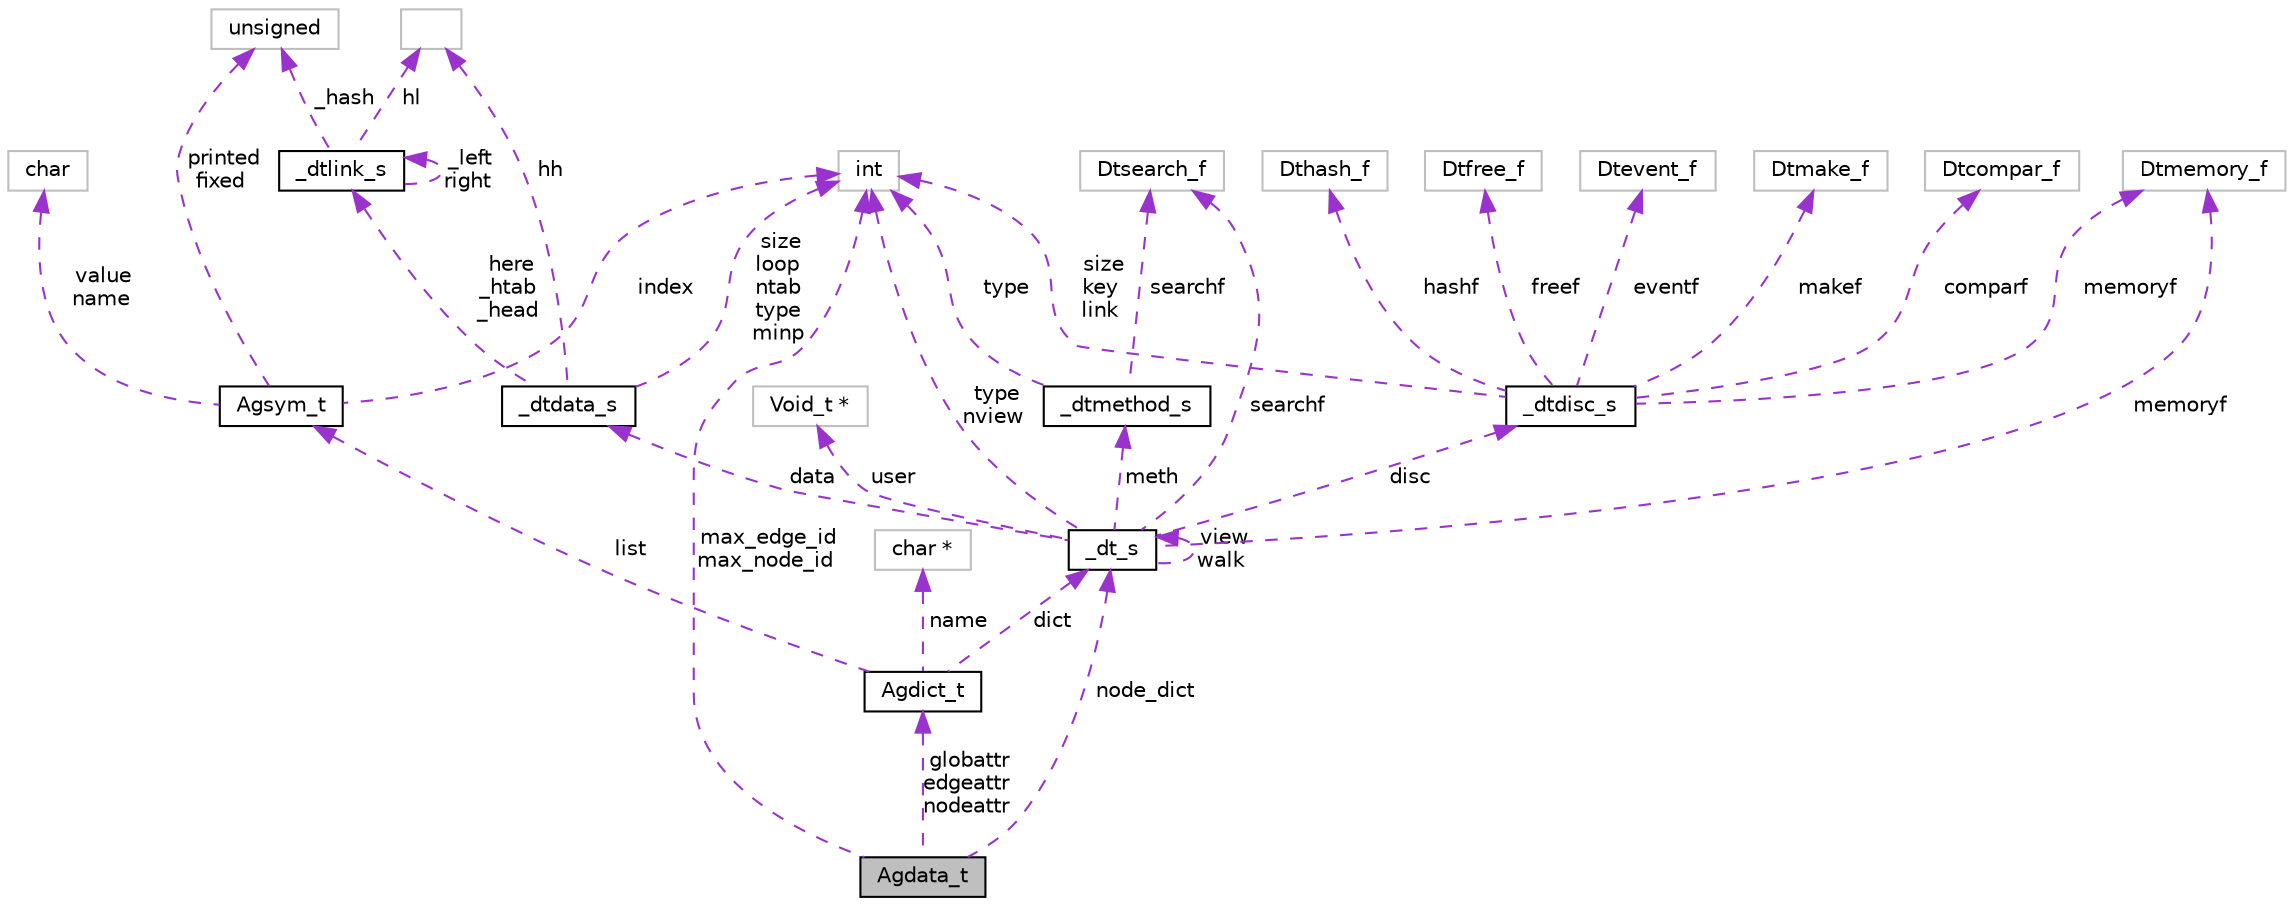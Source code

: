 digraph "Agdata_t"
{
  bgcolor="transparent";
  edge [fontname="Helvetica",fontsize="10",labelfontname="Helvetica",labelfontsize="10"];
  node [fontname="Helvetica",fontsize="10",shape=record];
  Node1 [label="Agdata_t",height=0.2,width=0.4,color="black", fillcolor="grey75", style="filled", fontcolor="black"];
  Node2 -> Node1 [dir="back",color="darkorchid3",fontsize="10",style="dashed",label=" globattr\nedgeattr\nnodeattr" ,fontname="Helvetica"];
  Node2 [label="Agdict_t",height=0.2,width=0.4,color="black",URL="$structAgdict__t.html"];
  Node3 -> Node2 [dir="back",color="darkorchid3",fontsize="10",style="dashed",label=" list" ,fontname="Helvetica"];
  Node3 [label="Agsym_t",height=0.2,width=0.4,color="black",URL="$structAgsym__t.html"];
  Node4 -> Node3 [dir="back",color="darkorchid3",fontsize="10",style="dashed",label=" value\nname" ,fontname="Helvetica"];
  Node4 [label="char",height=0.2,width=0.4,color="grey75"];
  Node5 -> Node3 [dir="back",color="darkorchid3",fontsize="10",style="dashed",label=" index" ,fontname="Helvetica"];
  Node5 [label="int",height=0.2,width=0.4,color="grey75"];
  Node6 -> Node3 [dir="back",color="darkorchid3",fontsize="10",style="dashed",label=" printed\nfixed" ,fontname="Helvetica"];
  Node6 [label="unsigned",height=0.2,width=0.4,color="grey75"];
  Node7 -> Node2 [dir="back",color="darkorchid3",fontsize="10",style="dashed",label=" dict" ,fontname="Helvetica"];
  Node7 [label="_dt_s",height=0.2,width=0.4,color="black",URL="$struct__dt__s.html"];
  Node8 -> Node7 [dir="back",color="darkorchid3",fontsize="10",style="dashed",label=" disc" ,fontname="Helvetica"];
  Node8 [label="_dtdisc_s",height=0.2,width=0.4,color="black",URL="$struct__dtdisc__s.html"];
  Node9 -> Node8 [dir="back",color="darkorchid3",fontsize="10",style="dashed",label=" freef" ,fontname="Helvetica"];
  Node9 [label="Dtfree_f",height=0.2,width=0.4,color="grey75"];
  Node10 -> Node8 [dir="back",color="darkorchid3",fontsize="10",style="dashed",label=" eventf" ,fontname="Helvetica"];
  Node10 [label="Dtevent_f",height=0.2,width=0.4,color="grey75"];
  Node11 -> Node8 [dir="back",color="darkorchid3",fontsize="10",style="dashed",label=" makef" ,fontname="Helvetica"];
  Node11 [label="Dtmake_f",height=0.2,width=0.4,color="grey75"];
  Node12 -> Node8 [dir="back",color="darkorchid3",fontsize="10",style="dashed",label=" comparf" ,fontname="Helvetica"];
  Node12 [label="Dtcompar_f",height=0.2,width=0.4,color="grey75"];
  Node5 -> Node8 [dir="back",color="darkorchid3",fontsize="10",style="dashed",label=" size\nkey\nlink" ,fontname="Helvetica"];
  Node13 -> Node8 [dir="back",color="darkorchid3",fontsize="10",style="dashed",label=" memoryf" ,fontname="Helvetica"];
  Node13 [label="Dtmemory_f",height=0.2,width=0.4,color="grey75"];
  Node14 -> Node8 [dir="back",color="darkorchid3",fontsize="10",style="dashed",label=" hashf" ,fontname="Helvetica"];
  Node14 [label="Dthash_f",height=0.2,width=0.4,color="grey75"];
  Node15 -> Node7 [dir="back",color="darkorchid3",fontsize="10",style="dashed",label=" data" ,fontname="Helvetica"];
  Node15 [label="_dtdata_s",height=0.2,width=0.4,color="black",URL="$struct__dtdata__s.html"];
  Node16 -> Node15 [dir="back",color="darkorchid3",fontsize="10",style="dashed",label=" hh" ,fontname="Helvetica"];
  Node16 [label="",height=0.2,width=0.4,color="grey75"];
  Node17 -> Node15 [dir="back",color="darkorchid3",fontsize="10",style="dashed",label=" here\n_htab\n_head" ,fontname="Helvetica"];
  Node17 [label="_dtlink_s",height=0.2,width=0.4,color="black",URL="$struct__dtlink__s.html"];
  Node17 -> Node17 [dir="back",color="darkorchid3",fontsize="10",style="dashed",label=" _left\nright" ,fontname="Helvetica"];
  Node16 -> Node17 [dir="back",color="darkorchid3",fontsize="10",style="dashed",label=" hl" ,fontname="Helvetica"];
  Node6 -> Node17 [dir="back",color="darkorchid3",fontsize="10",style="dashed",label=" _hash" ,fontname="Helvetica"];
  Node5 -> Node15 [dir="back",color="darkorchid3",fontsize="10",style="dashed",label=" size\nloop\nntab\ntype\nminp" ,fontname="Helvetica"];
  Node18 -> Node7 [dir="back",color="darkorchid3",fontsize="10",style="dashed",label=" user" ,fontname="Helvetica"];
  Node18 [label="Void_t *",height=0.2,width=0.4,color="grey75"];
  Node5 -> Node7 [dir="back",color="darkorchid3",fontsize="10",style="dashed",label=" type\nnview" ,fontname="Helvetica"];
  Node7 -> Node7 [dir="back",color="darkorchid3",fontsize="10",style="dashed",label=" view\nwalk" ,fontname="Helvetica"];
  Node13 -> Node7 [dir="back",color="darkorchid3",fontsize="10",style="dashed",label=" memoryf" ,fontname="Helvetica"];
  Node19 -> Node7 [dir="back",color="darkorchid3",fontsize="10",style="dashed",label=" searchf" ,fontname="Helvetica"];
  Node19 [label="Dtsearch_f",height=0.2,width=0.4,color="grey75"];
  Node20 -> Node7 [dir="back",color="darkorchid3",fontsize="10",style="dashed",label=" meth" ,fontname="Helvetica"];
  Node20 [label="_dtmethod_s",height=0.2,width=0.4,color="black",URL="$struct__dtmethod__s.html"];
  Node5 -> Node20 [dir="back",color="darkorchid3",fontsize="10",style="dashed",label=" type" ,fontname="Helvetica"];
  Node19 -> Node20 [dir="back",color="darkorchid3",fontsize="10",style="dashed",label=" searchf" ,fontname="Helvetica"];
  Node21 -> Node2 [dir="back",color="darkorchid3",fontsize="10",style="dashed",label=" name" ,fontname="Helvetica"];
  Node21 [label="char *",height=0.2,width=0.4,color="grey75"];
  Node5 -> Node1 [dir="back",color="darkorchid3",fontsize="10",style="dashed",label=" max_edge_id\nmax_node_id" ,fontname="Helvetica"];
  Node7 -> Node1 [dir="back",color="darkorchid3",fontsize="10",style="dashed",label=" node_dict" ,fontname="Helvetica"];
}
